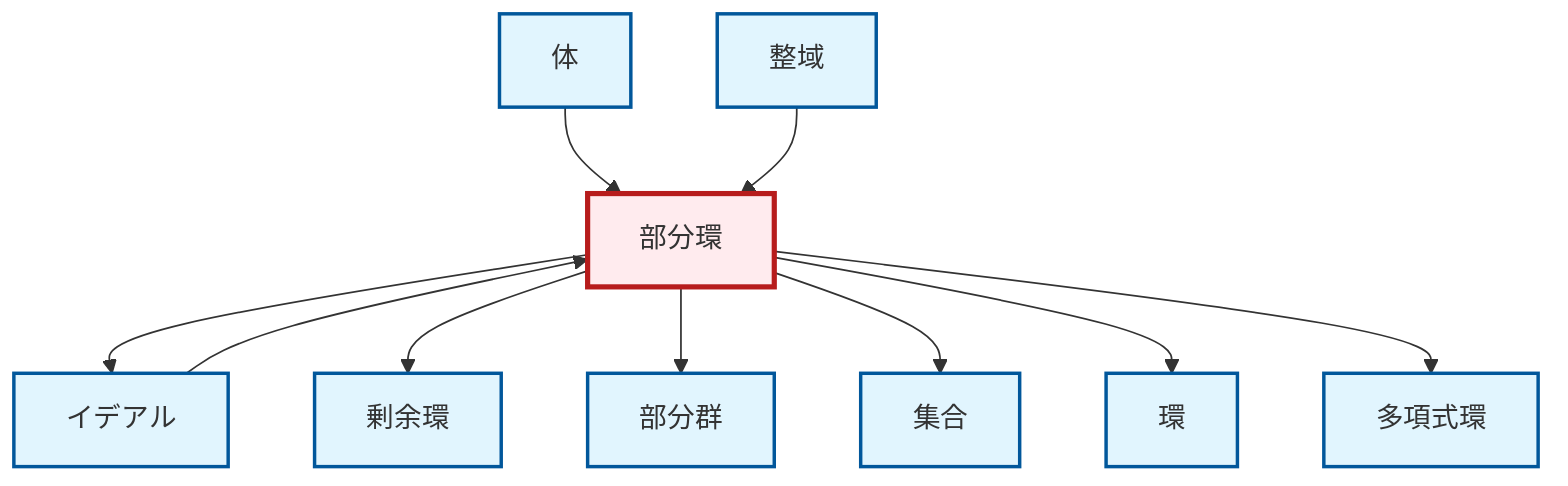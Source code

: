 graph TD
    classDef definition fill:#e1f5fe,stroke:#01579b,stroke-width:2px
    classDef theorem fill:#f3e5f5,stroke:#4a148c,stroke-width:2px
    classDef axiom fill:#fff3e0,stroke:#e65100,stroke-width:2px
    classDef example fill:#e8f5e9,stroke:#1b5e20,stroke-width:2px
    classDef current fill:#ffebee,stroke:#b71c1c,stroke-width:3px
    def-set["集合"]:::definition
    def-subring["部分環"]:::definition
    def-quotient-ring["剰余環"]:::definition
    def-subgroup["部分群"]:::definition
    def-ring["環"]:::definition
    def-ideal["イデアル"]:::definition
    def-field["体"]:::definition
    def-integral-domain["整域"]:::definition
    def-polynomial-ring["多項式環"]:::definition
    def-field --> def-subring
    def-subring --> def-ideal
    def-subring --> def-quotient-ring
    def-subring --> def-subgroup
    def-integral-domain --> def-subring
    def-subring --> def-set
    def-subring --> def-ring
    def-ideal --> def-subring
    def-subring --> def-polynomial-ring
    class def-subring current